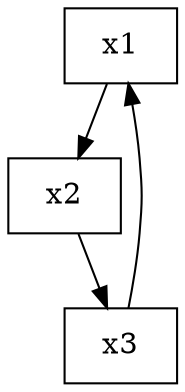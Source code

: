 digraph test {
node1 [label="x1", shape="box"];
node2 [label="x2", shape="box"];
node3 [label="x3", shape="box"];
node3 -> node1;
node1 -> node2;
node2 -> node3;
}